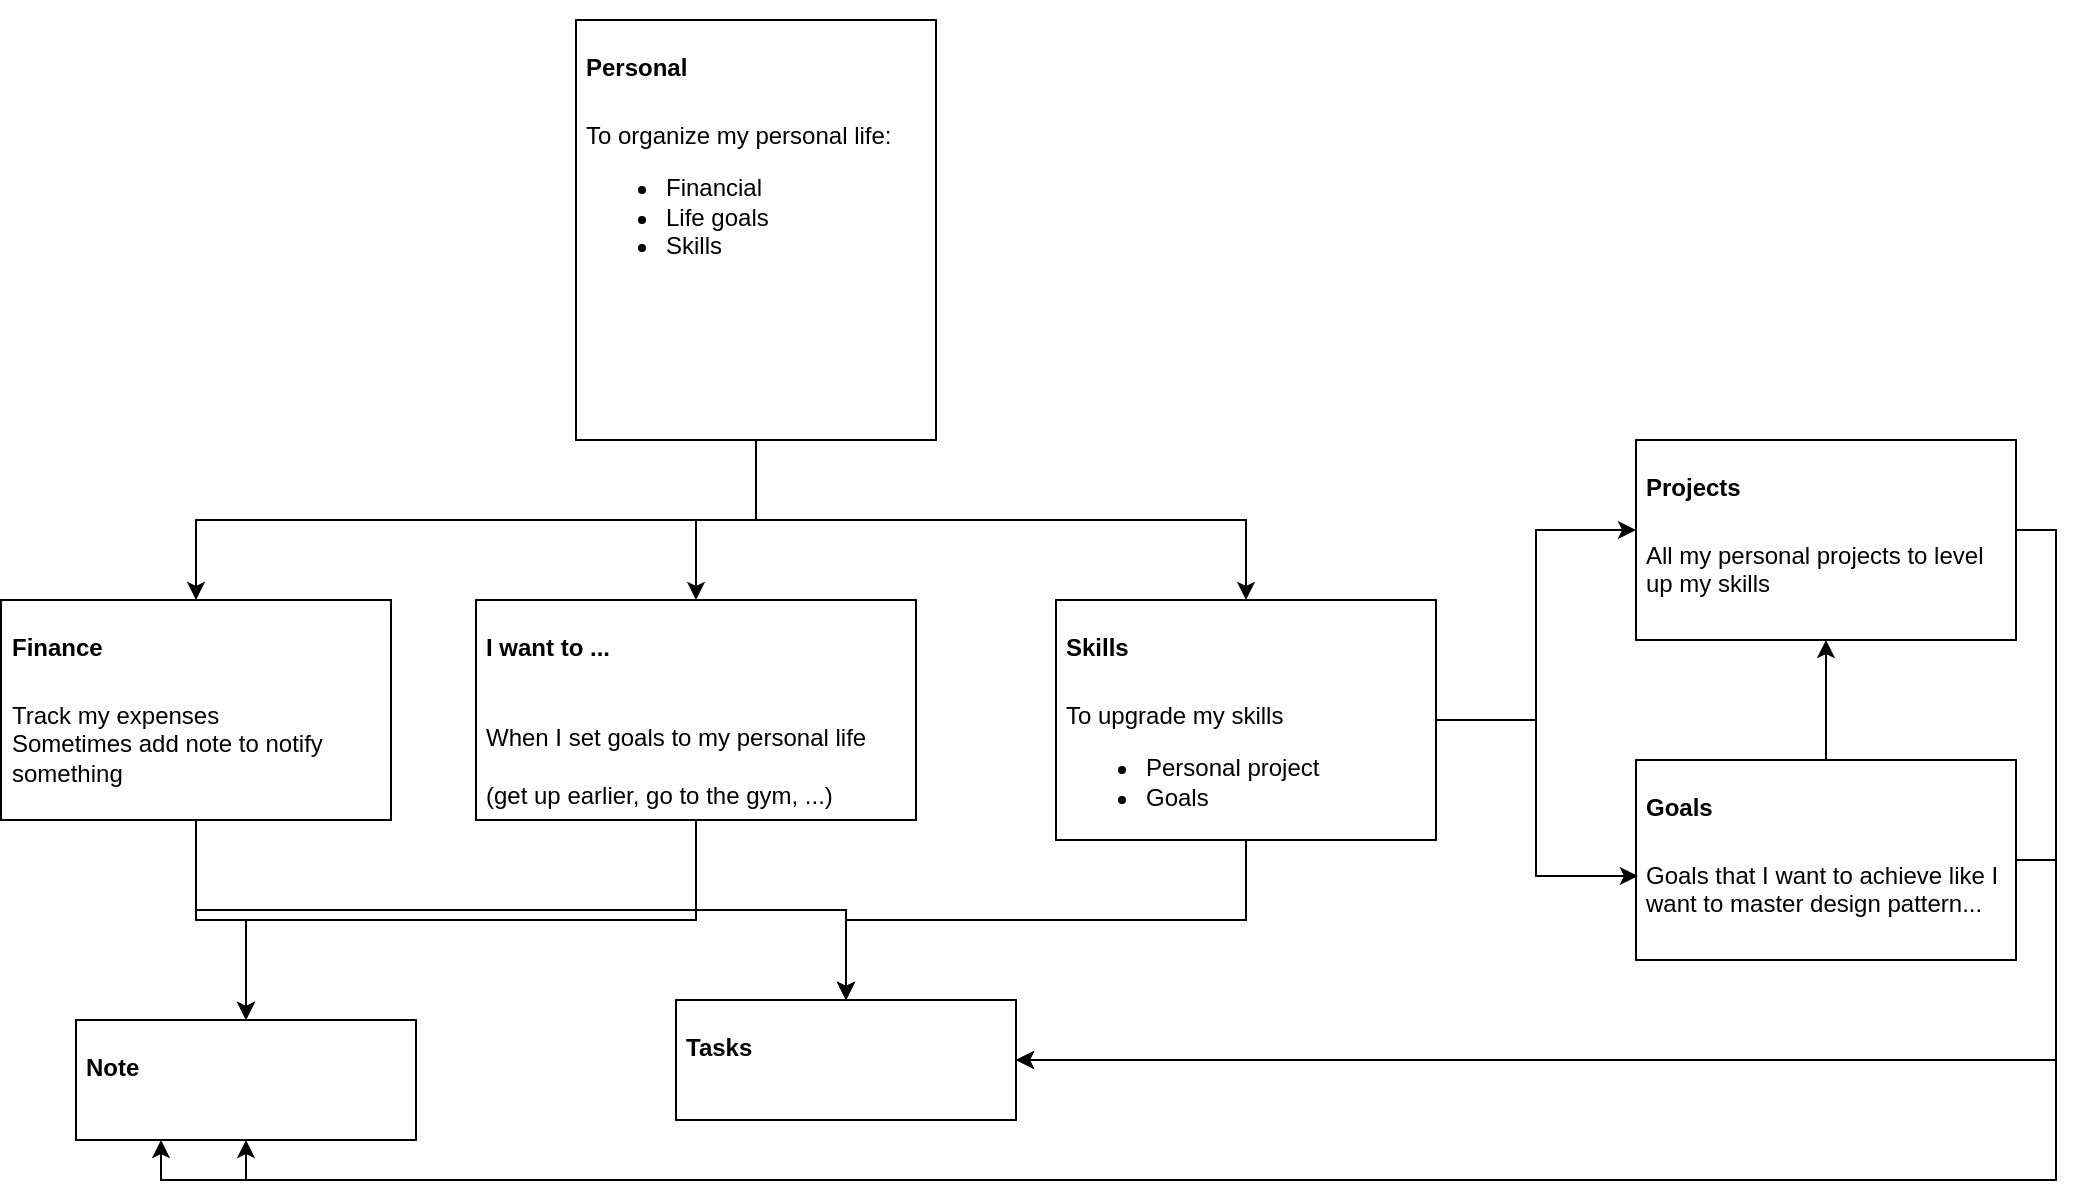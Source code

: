 <mxfile version="22.1.3" type="github">
  <diagram name="Page-1" id="itPdW27-nOYAai2Lb2vy">
    <mxGraphModel dx="1378" dy="779" grid="1" gridSize="10" guides="1" tooltips="1" connect="1" arrows="1" fold="1" page="1" pageScale="1" pageWidth="850" pageHeight="1100" math="0" shadow="0">
      <root>
        <mxCell id="0" />
        <mxCell id="1" parent="0" />
        <mxCell id="nDkgFtB3wj2_NNXLFKPz-24" style="edgeStyle=orthogonalEdgeStyle;rounded=0;orthogonalLoop=1;jettySize=auto;html=1;exitX=0.5;exitY=1;exitDx=0;exitDy=0;entryX=0.5;entryY=0;entryDx=0;entryDy=0;" edge="1" parent="1" source="nDkgFtB3wj2_NNXLFKPz-1" target="nDkgFtB3wj2_NNXLFKPz-20">
          <mxGeometry relative="1" as="geometry" />
        </mxCell>
        <mxCell id="nDkgFtB3wj2_NNXLFKPz-43" style="edgeStyle=orthogonalEdgeStyle;rounded=0;orthogonalLoop=1;jettySize=auto;html=1;exitX=0.5;exitY=1;exitDx=0;exitDy=0;entryX=0.5;entryY=0;entryDx=0;entryDy=0;" edge="1" parent="1" source="nDkgFtB3wj2_NNXLFKPz-1" target="nDkgFtB3wj2_NNXLFKPz-37">
          <mxGeometry relative="1" as="geometry" />
        </mxCell>
        <mxCell id="nDkgFtB3wj2_NNXLFKPz-1" value="" style="rounded=0;whiteSpace=wrap;html=1;" vertex="1" parent="1">
          <mxGeometry x="320" y="10" width="180" height="210" as="geometry" />
        </mxCell>
        <mxCell id="nDkgFtB3wj2_NNXLFKPz-4" value="" style="rounded=0;whiteSpace=wrap;html=1;" vertex="1" parent="1">
          <mxGeometry x="32.5" y="300" width="195" height="110" as="geometry" />
        </mxCell>
        <mxCell id="nDkgFtB3wj2_NNXLFKPz-11" style="edgeStyle=orthogonalEdgeStyle;rounded=0;orthogonalLoop=1;jettySize=auto;html=1;entryX=0.5;entryY=0;entryDx=0;entryDy=0;exitX=0.5;exitY=1;exitDx=0;exitDy=0;" edge="1" parent="1" source="nDkgFtB3wj2_NNXLFKPz-1" target="nDkgFtB3wj2_NNXLFKPz-10">
          <mxGeometry relative="1" as="geometry">
            <mxPoint x="198" y="230" as="sourcePoint" />
          </mxGeometry>
        </mxCell>
        <mxCell id="nDkgFtB3wj2_NNXLFKPz-8" value="&lt;h1&gt;&lt;font style=&quot;font-size: 12px;&quot;&gt;Personal&lt;/font&gt;&lt;/h1&gt;&lt;p&gt;&lt;font style=&quot;font-size: 12px;&quot;&gt;To organize my personal life:&lt;/font&gt;&lt;/p&gt;&lt;p&gt;&lt;/p&gt;&lt;ul&gt;&lt;li&gt;&lt;font style=&quot;font-size: 12px;&quot;&gt;Financial&lt;/font&gt;&lt;/li&gt;&lt;li&gt;Life goals&lt;/li&gt;&lt;li&gt;Skills&lt;/li&gt;&lt;/ul&gt;&lt;p&gt;&lt;/p&gt;" style="text;html=1;strokeColor=none;fillColor=none;spacing=5;spacingTop=-20;whiteSpace=wrap;overflow=hidden;rounded=0;" vertex="1" parent="1">
          <mxGeometry x="320" y="10" width="180" height="170" as="geometry" />
        </mxCell>
        <mxCell id="nDkgFtB3wj2_NNXLFKPz-30" style="edgeStyle=orthogonalEdgeStyle;rounded=0;orthogonalLoop=1;jettySize=auto;html=1;exitX=0.5;exitY=1;exitDx=0;exitDy=0;" edge="1" parent="1" source="nDkgFtB3wj2_NNXLFKPz-10" target="nDkgFtB3wj2_NNXLFKPz-17">
          <mxGeometry relative="1" as="geometry" />
        </mxCell>
        <mxCell id="nDkgFtB3wj2_NNXLFKPz-34" style="edgeStyle=orthogonalEdgeStyle;rounded=0;orthogonalLoop=1;jettySize=auto;html=1;exitX=0.5;exitY=1;exitDx=0;exitDy=0;entryX=0.5;entryY=0;entryDx=0;entryDy=0;" edge="1" parent="1" source="nDkgFtB3wj2_NNXLFKPz-10" target="nDkgFtB3wj2_NNXLFKPz-33">
          <mxGeometry relative="1" as="geometry" />
        </mxCell>
        <mxCell id="nDkgFtB3wj2_NNXLFKPz-10" value="&lt;h1&gt;&lt;span style=&quot;font-size: 12px;&quot;&gt;Finance&lt;/span&gt;&lt;/h1&gt;&lt;div&gt;&lt;span style=&quot;font-size: 12px;&quot;&gt;Track my expenses&lt;/span&gt;&lt;/div&gt;&lt;div&gt;&lt;span style=&quot;font-size: 12px;&quot;&gt;Sometimes add note to notify something&lt;/span&gt;&lt;/div&gt;&lt;p&gt;&lt;/p&gt;" style="text;html=1;strokeColor=none;fillColor=none;spacing=5;spacingTop=-20;whiteSpace=wrap;overflow=hidden;rounded=0;" vertex="1" parent="1">
          <mxGeometry x="32.5" y="300" width="195" height="110" as="geometry" />
        </mxCell>
        <mxCell id="nDkgFtB3wj2_NNXLFKPz-16" value="" style="rounded=0;whiteSpace=wrap;html=1;" vertex="1" parent="1">
          <mxGeometry x="70" y="510" width="170" height="60" as="geometry" />
        </mxCell>
        <mxCell id="nDkgFtB3wj2_NNXLFKPz-17" value="&lt;h1 style=&quot;text-align: center;&quot;&gt;&lt;span style=&quot;background-color: initial; font-size: 12px;&quot;&gt;Note&lt;/span&gt;&lt;/h1&gt;&lt;p&gt;&lt;/p&gt;" style="text;html=1;strokeColor=none;fillColor=none;spacing=5;spacingTop=-20;whiteSpace=wrap;overflow=hidden;rounded=0;" vertex="1" parent="1">
          <mxGeometry x="70" y="510" width="170" height="60" as="geometry" />
        </mxCell>
        <mxCell id="nDkgFtB3wj2_NNXLFKPz-19" value="" style="rounded=0;whiteSpace=wrap;html=1;" vertex="1" parent="1">
          <mxGeometry x="270" y="300" width="220" height="110" as="geometry" />
        </mxCell>
        <mxCell id="nDkgFtB3wj2_NNXLFKPz-31" style="edgeStyle=orthogonalEdgeStyle;rounded=0;orthogonalLoop=1;jettySize=auto;html=1;exitX=0.5;exitY=1;exitDx=0;exitDy=0;entryX=0.5;entryY=0;entryDx=0;entryDy=0;" edge="1" parent="1" source="nDkgFtB3wj2_NNXLFKPz-20" target="nDkgFtB3wj2_NNXLFKPz-17">
          <mxGeometry relative="1" as="geometry" />
        </mxCell>
        <mxCell id="nDkgFtB3wj2_NNXLFKPz-36" style="edgeStyle=orthogonalEdgeStyle;rounded=0;orthogonalLoop=1;jettySize=auto;html=1;exitX=0.5;exitY=1;exitDx=0;exitDy=0;entryX=0.5;entryY=0;entryDx=0;entryDy=0;" edge="1" parent="1" source="nDkgFtB3wj2_NNXLFKPz-20" target="nDkgFtB3wj2_NNXLFKPz-33">
          <mxGeometry relative="1" as="geometry" />
        </mxCell>
        <mxCell id="nDkgFtB3wj2_NNXLFKPz-20" value="&lt;h1&gt;&lt;span style=&quot;background-color: initial; font-size: 12px;&quot;&gt;I want to ...&lt;/span&gt;&lt;/h1&gt;&lt;h1&gt;&lt;span style=&quot;background-color: initial; font-size: 12px; font-weight: normal;&quot;&gt;When I set goals to my personal life (get up earlier, go to the gym, ...)&lt;/span&gt;&lt;br&gt;&lt;/h1&gt;&lt;p&gt;&lt;/p&gt;" style="text;html=1;strokeColor=none;fillColor=none;spacing=5;spacingTop=-20;whiteSpace=wrap;overflow=hidden;rounded=0;" vertex="1" parent="1">
          <mxGeometry x="270" y="300" width="220" height="110" as="geometry" />
        </mxCell>
        <mxCell id="nDkgFtB3wj2_NNXLFKPz-32" value="" style="rounded=0;whiteSpace=wrap;html=1;" vertex="1" parent="1">
          <mxGeometry x="370" y="500" width="170" height="60" as="geometry" />
        </mxCell>
        <mxCell id="nDkgFtB3wj2_NNXLFKPz-33" value="&lt;h1 style=&quot;text-align: center;&quot;&gt;&lt;span style=&quot;background-color: initial; font-size: 12px;&quot;&gt;Tasks&lt;/span&gt;&lt;/h1&gt;&lt;p&gt;&lt;/p&gt;" style="text;html=1;strokeColor=none;fillColor=none;spacing=5;spacingTop=-20;whiteSpace=wrap;overflow=hidden;rounded=0;" vertex="1" parent="1">
          <mxGeometry x="370" y="500" width="170" height="60" as="geometry" />
        </mxCell>
        <mxCell id="nDkgFtB3wj2_NNXLFKPz-41" style="edgeStyle=orthogonalEdgeStyle;rounded=0;orthogonalLoop=1;jettySize=auto;html=1;exitX=0.5;exitY=1;exitDx=0;exitDy=0;entryX=0.5;entryY=0;entryDx=0;entryDy=0;" edge="1" parent="1" source="nDkgFtB3wj2_NNXLFKPz-37" target="nDkgFtB3wj2_NNXLFKPz-33">
          <mxGeometry relative="1" as="geometry" />
        </mxCell>
        <mxCell id="nDkgFtB3wj2_NNXLFKPz-47" style="edgeStyle=orthogonalEdgeStyle;rounded=0;orthogonalLoop=1;jettySize=auto;html=1;exitX=1;exitY=0.5;exitDx=0;exitDy=0;entryX=0;entryY=0.5;entryDx=0;entryDy=0;" edge="1" parent="1" source="nDkgFtB3wj2_NNXLFKPz-37" target="nDkgFtB3wj2_NNXLFKPz-46">
          <mxGeometry relative="1" as="geometry" />
        </mxCell>
        <mxCell id="nDkgFtB3wj2_NNXLFKPz-37" value="" style="rounded=0;whiteSpace=wrap;html=1;" vertex="1" parent="1">
          <mxGeometry x="560" y="300" width="190" height="120" as="geometry" />
        </mxCell>
        <mxCell id="nDkgFtB3wj2_NNXLFKPz-38" value="&lt;h1&gt;&lt;span style=&quot;font-size: 12px;&quot;&gt;Skills&lt;/span&gt;&lt;/h1&gt;&lt;div&gt;To upgrade my skills&lt;/div&gt;&lt;div&gt;&lt;ul&gt;&lt;li&gt;Personal project&lt;/li&gt;&lt;li&gt;Goals&lt;/li&gt;&lt;/ul&gt;&lt;/div&gt;&lt;p&gt;&lt;/p&gt;" style="text;html=1;strokeColor=none;fillColor=none;spacing=5;spacingTop=-20;whiteSpace=wrap;overflow=hidden;rounded=0;" vertex="1" parent="1">
          <mxGeometry x="560" y="300" width="190" height="120" as="geometry" />
        </mxCell>
        <mxCell id="nDkgFtB3wj2_NNXLFKPz-45" value="" style="rounded=0;whiteSpace=wrap;html=1;" vertex="1" parent="1">
          <mxGeometry x="850" y="220" width="190" height="100" as="geometry" />
        </mxCell>
        <mxCell id="nDkgFtB3wj2_NNXLFKPz-51" style="edgeStyle=orthogonalEdgeStyle;rounded=0;orthogonalLoop=1;jettySize=auto;html=1;exitX=1;exitY=0.5;exitDx=0;exitDy=0;entryX=1;entryY=0.5;entryDx=0;entryDy=0;" edge="1" parent="1" source="nDkgFtB3wj2_NNXLFKPz-46" target="nDkgFtB3wj2_NNXLFKPz-33">
          <mxGeometry relative="1" as="geometry" />
        </mxCell>
        <mxCell id="nDkgFtB3wj2_NNXLFKPz-53" style="edgeStyle=orthogonalEdgeStyle;rounded=0;orthogonalLoop=1;jettySize=auto;html=1;exitX=1;exitY=0.5;exitDx=0;exitDy=0;entryX=0.5;entryY=1;entryDx=0;entryDy=0;" edge="1" parent="1" source="nDkgFtB3wj2_NNXLFKPz-46" target="nDkgFtB3wj2_NNXLFKPz-17">
          <mxGeometry relative="1" as="geometry" />
        </mxCell>
        <mxCell id="nDkgFtB3wj2_NNXLFKPz-46" value="&lt;h1&gt;&lt;span style=&quot;font-size: 12px;&quot;&gt;Projects&lt;/span&gt;&lt;/h1&gt;&lt;div&gt;&lt;span style=&quot;font-size: 12px;&quot;&gt;All my personal projects to level up my skills&lt;/span&gt;&lt;/div&gt;&lt;p&gt;&lt;/p&gt;" style="text;html=1;strokeColor=none;fillColor=none;spacing=5;spacingTop=-20;whiteSpace=wrap;overflow=hidden;rounded=0;" vertex="1" parent="1">
          <mxGeometry x="850" y="220" width="190" height="90" as="geometry" />
        </mxCell>
        <mxCell id="nDkgFtB3wj2_NNXLFKPz-48" value="" style="rounded=0;whiteSpace=wrap;html=1;" vertex="1" parent="1">
          <mxGeometry x="850" y="380" width="190" height="100" as="geometry" />
        </mxCell>
        <mxCell id="nDkgFtB3wj2_NNXLFKPz-52" style="edgeStyle=orthogonalEdgeStyle;rounded=0;orthogonalLoop=1;jettySize=auto;html=1;exitX=1;exitY=0.5;exitDx=0;exitDy=0;entryX=1;entryY=0.5;entryDx=0;entryDy=0;" edge="1" parent="1" source="nDkgFtB3wj2_NNXLFKPz-49" target="nDkgFtB3wj2_NNXLFKPz-33">
          <mxGeometry relative="1" as="geometry" />
        </mxCell>
        <mxCell id="nDkgFtB3wj2_NNXLFKPz-54" style="edgeStyle=orthogonalEdgeStyle;rounded=0;orthogonalLoop=1;jettySize=auto;html=1;exitX=1;exitY=0.5;exitDx=0;exitDy=0;entryX=0.25;entryY=1;entryDx=0;entryDy=0;" edge="1" parent="1" source="nDkgFtB3wj2_NNXLFKPz-49" target="nDkgFtB3wj2_NNXLFKPz-17">
          <mxGeometry relative="1" as="geometry" />
        </mxCell>
        <mxCell id="nDkgFtB3wj2_NNXLFKPz-55" style="edgeStyle=orthogonalEdgeStyle;rounded=0;orthogonalLoop=1;jettySize=auto;html=1;exitX=0.5;exitY=0;exitDx=0;exitDy=0;entryX=0.5;entryY=1;entryDx=0;entryDy=0;" edge="1" parent="1" source="nDkgFtB3wj2_NNXLFKPz-49" target="nDkgFtB3wj2_NNXLFKPz-45">
          <mxGeometry relative="1" as="geometry" />
        </mxCell>
        <mxCell id="nDkgFtB3wj2_NNXLFKPz-49" value="&lt;h1&gt;&lt;span style=&quot;font-size: 12px;&quot;&gt;Goals&lt;/span&gt;&lt;/h1&gt;&lt;div&gt;&lt;span style=&quot;font-size: 12px;&quot;&gt;Goals that I want to achieve like I want to master design pattern...&lt;/span&gt;&lt;/div&gt;&lt;p&gt;&lt;/p&gt;" style="text;html=1;strokeColor=none;fillColor=none;spacing=5;spacingTop=-20;whiteSpace=wrap;overflow=hidden;rounded=0;" vertex="1" parent="1">
          <mxGeometry x="850" y="380" width="190" height="100" as="geometry" />
        </mxCell>
        <mxCell id="nDkgFtB3wj2_NNXLFKPz-50" style="edgeStyle=orthogonalEdgeStyle;rounded=0;orthogonalLoop=1;jettySize=auto;html=1;exitX=1;exitY=0.5;exitDx=0;exitDy=0;entryX=0.005;entryY=0.58;entryDx=0;entryDy=0;entryPerimeter=0;" edge="1" parent="1" source="nDkgFtB3wj2_NNXLFKPz-38" target="nDkgFtB3wj2_NNXLFKPz-49">
          <mxGeometry relative="1" as="geometry" />
        </mxCell>
      </root>
    </mxGraphModel>
  </diagram>
</mxfile>
